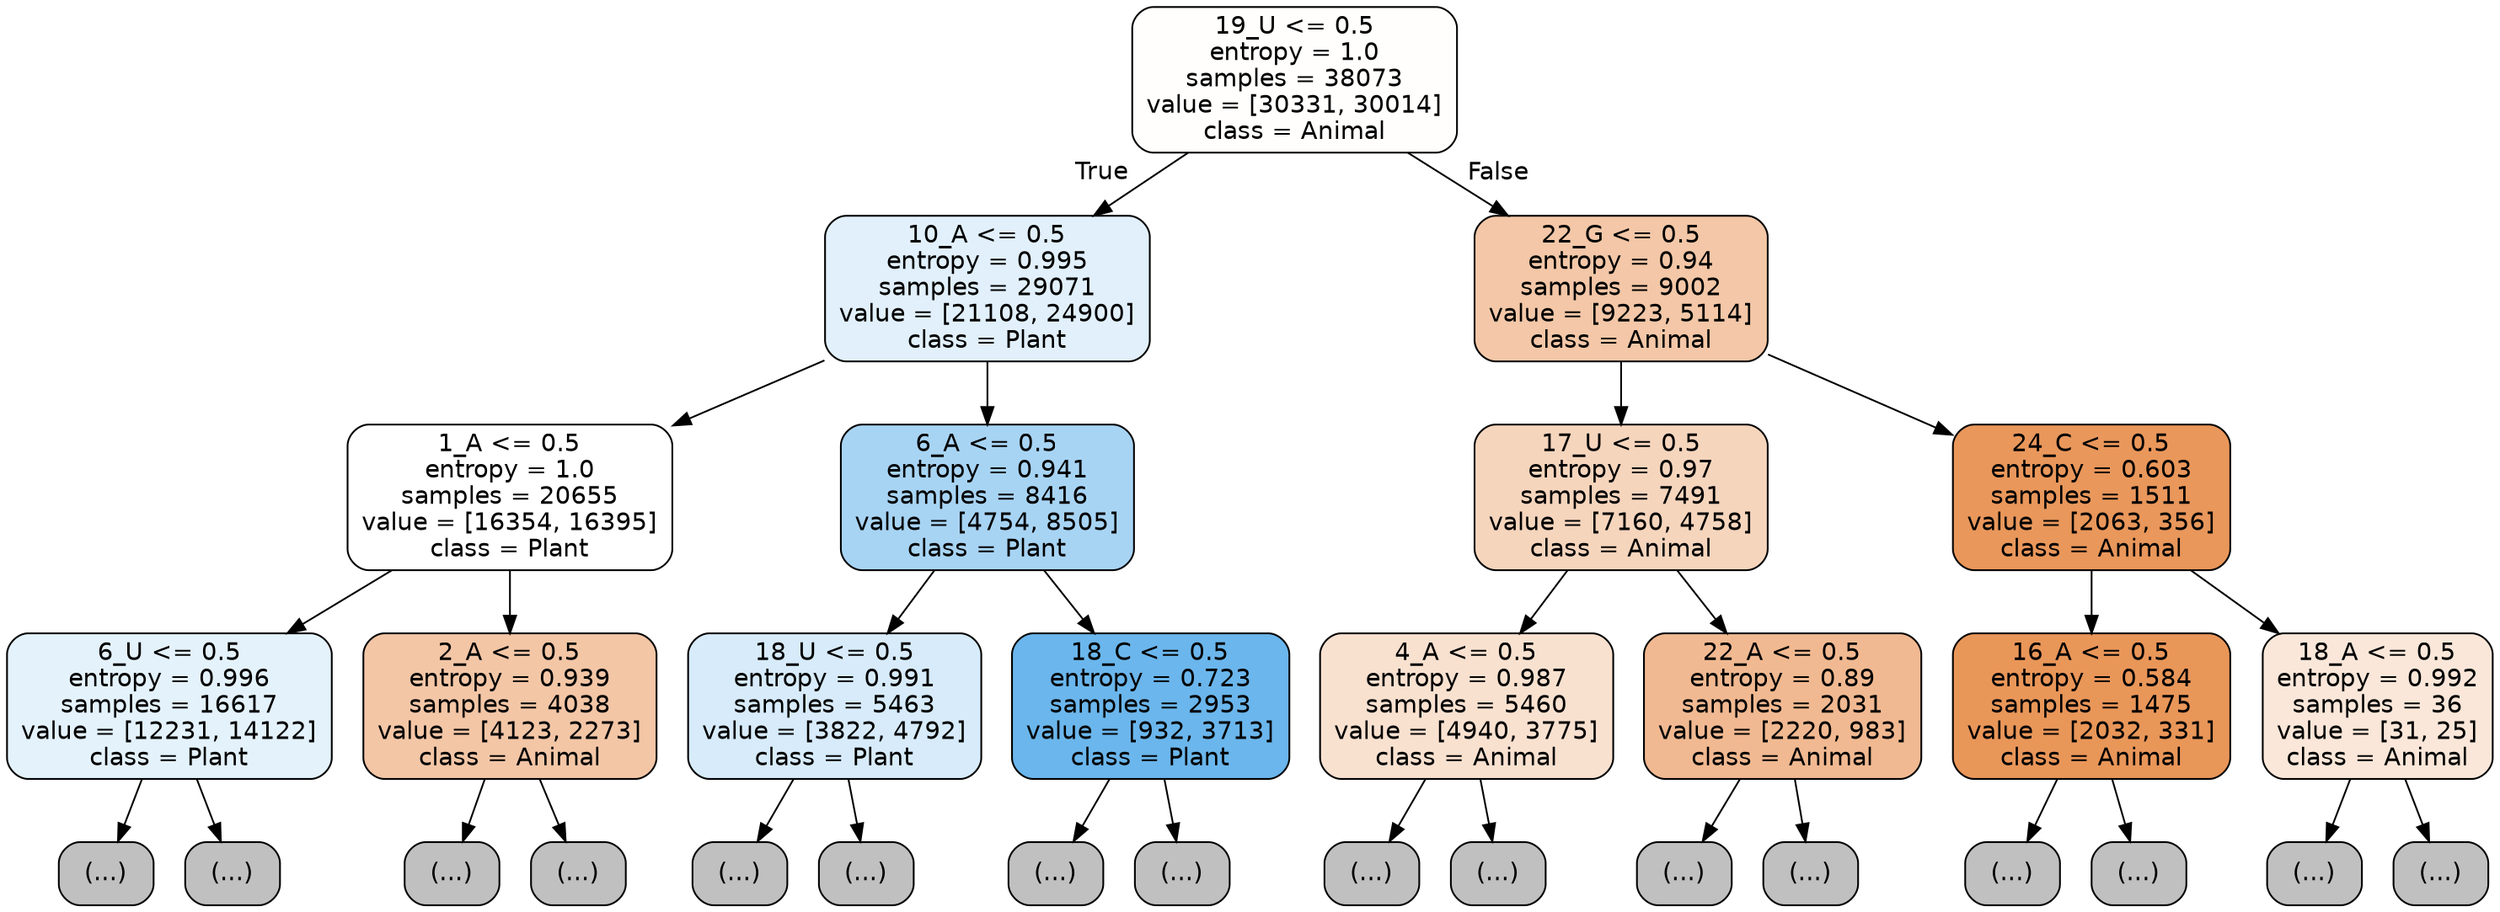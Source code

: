 digraph Tree {
node [shape=box, style="filled, rounded", color="black", fontname="helvetica"] ;
edge [fontname="helvetica"] ;
0 [label="19_U <= 0.5\nentropy = 1.0\nsamples = 38073\nvalue = [30331, 30014]\nclass = Animal", fillcolor="#fffefd"] ;
1 [label="10_A <= 0.5\nentropy = 0.995\nsamples = 29071\nvalue = [21108, 24900]\nclass = Plant", fillcolor="#e1f0fb"] ;
0 -> 1 [labeldistance=2.5, labelangle=45, headlabel="True"] ;
2 [label="1_A <= 0.5\nentropy = 1.0\nsamples = 20655\nvalue = [16354, 16395]\nclass = Plant", fillcolor="#ffffff"] ;
1 -> 2 ;
3 [label="6_U <= 0.5\nentropy = 0.996\nsamples = 16617\nvalue = [12231, 14122]\nclass = Plant", fillcolor="#e4f2fc"] ;
2 -> 3 ;
4 [label="(...)", fillcolor="#C0C0C0"] ;
3 -> 4 ;
5507 [label="(...)", fillcolor="#C0C0C0"] ;
3 -> 5507 ;
7504 [label="2_A <= 0.5\nentropy = 0.939\nsamples = 4038\nvalue = [4123, 2273]\nclass = Animal", fillcolor="#f3c6a6"] ;
2 -> 7504 ;
7505 [label="(...)", fillcolor="#C0C0C0"] ;
7504 -> 7505 ;
9126 [label="(...)", fillcolor="#C0C0C0"] ;
7504 -> 9126 ;
9701 [label="6_A <= 0.5\nentropy = 0.941\nsamples = 8416\nvalue = [4754, 8505]\nclass = Plant", fillcolor="#a8d4f4"] ;
1 -> 9701 ;
9702 [label="18_U <= 0.5\nentropy = 0.991\nsamples = 5463\nvalue = [3822, 4792]\nclass = Plant", fillcolor="#d7ebfa"] ;
9701 -> 9702 ;
9703 [label="(...)", fillcolor="#C0C0C0"] ;
9702 -> 9703 ;
11418 [label="(...)", fillcolor="#C0C0C0"] ;
9702 -> 11418 ;
12015 [label="18_C <= 0.5\nentropy = 0.723\nsamples = 2953\nvalue = [932, 3713]\nclass = Plant", fillcolor="#6bb6ec"] ;
9701 -> 12015 ;
12016 [label="(...)", fillcolor="#C0C0C0"] ;
12015 -> 12016 ;
12593 [label="(...)", fillcolor="#C0C0C0"] ;
12015 -> 12593 ;
12764 [label="22_G <= 0.5\nentropy = 0.94\nsamples = 9002\nvalue = [9223, 5114]\nclass = Animal", fillcolor="#f3c7a7"] ;
0 -> 12764 [labeldistance=2.5, labelangle=-45, headlabel="False"] ;
12765 [label="17_U <= 0.5\nentropy = 0.97\nsamples = 7491\nvalue = [7160, 4758]\nclass = Animal", fillcolor="#f6d5bd"] ;
12764 -> 12765 ;
12766 [label="4_A <= 0.5\nentropy = 0.987\nsamples = 5460\nvalue = [4940, 3775]\nclass = Animal", fillcolor="#f9e1d0"] ;
12765 -> 12766 ;
12767 [label="(...)", fillcolor="#C0C0C0"] ;
12766 -> 12767 ;
14884 [label="(...)", fillcolor="#C0C0C0"] ;
12766 -> 14884 ;
15597 [label="22_A <= 0.5\nentropy = 0.89\nsamples = 2031\nvalue = [2220, 983]\nclass = Animal", fillcolor="#f1b991"] ;
12765 -> 15597 ;
15598 [label="(...)", fillcolor="#C0C0C0"] ;
15597 -> 15598 ;
16481 [label="(...)", fillcolor="#C0C0C0"] ;
15597 -> 16481 ;
16624 [label="24_C <= 0.5\nentropy = 0.603\nsamples = 1511\nvalue = [2063, 356]\nclass = Animal", fillcolor="#e9975b"] ;
12764 -> 16624 ;
16625 [label="16_A <= 0.5\nentropy = 0.584\nsamples = 1475\nvalue = [2032, 331]\nclass = Animal", fillcolor="#e99659"] ;
16624 -> 16625 ;
16626 [label="(...)", fillcolor="#C0C0C0"] ;
16625 -> 16626 ;
17003 [label="(...)", fillcolor="#C0C0C0"] ;
16625 -> 17003 ;
17114 [label="18_A <= 0.5\nentropy = 0.992\nsamples = 36\nvalue = [31, 25]\nclass = Animal", fillcolor="#fae7d9"] ;
16624 -> 17114 ;
17115 [label="(...)", fillcolor="#C0C0C0"] ;
17114 -> 17115 ;
17136 [label="(...)", fillcolor="#C0C0C0"] ;
17114 -> 17136 ;
}